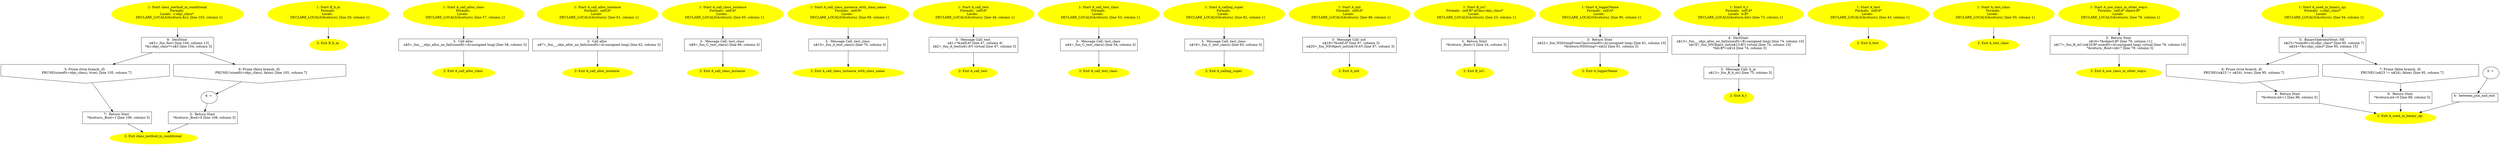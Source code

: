 /* @generated */
digraph cfg {
"class_method_in_conditional.2a19b0bd8eafdb3235f52585a49ef84a_1" [label="1: Start class_method_in_conditional\nFormals: \nLocals:  c:objc_class* \n   DECLARE_LOCALS(&return,&c); [line 103, column 1]\n " color=yellow style=filled]
	

	 "class_method_in_conditional.2a19b0bd8eafdb3235f52585a49ef84a_1" -> "class_method_in_conditional.2a19b0bd8eafdb3235f52585a49ef84a_8" ;
"class_method_in_conditional.2a19b0bd8eafdb3235f52585a49ef84a_2" [label="2: Exit class_method_in_conditional \n  " color=yellow style=filled]
	

"class_method_in_conditional.2a19b0bd8eafdb3235f52585a49ef84a_3" [label="3:  Return Stmt \n   *&return:_Bool=0 [line 108, column 3]\n " shape="box"]
	

	 "class_method_in_conditional.2a19b0bd8eafdb3235f52585a49ef84a_3" -> "class_method_in_conditional.2a19b0bd8eafdb3235f52585a49ef84a_2" ;
"class_method_in_conditional.2a19b0bd8eafdb3235f52585a49ef84a_4" [label="4: + \n  " ]
	

	 "class_method_in_conditional.2a19b0bd8eafdb3235f52585a49ef84a_4" -> "class_method_in_conditional.2a19b0bd8eafdb3235f52585a49ef84a_3" ;
"class_method_in_conditional.2a19b0bd8eafdb3235f52585a49ef84a_5" [label="5: Prune (true branch, if) \n   PRUNE(sizeof(t=objc_class), true); [line 105, column 7]\n " shape="invhouse"]
	

	 "class_method_in_conditional.2a19b0bd8eafdb3235f52585a49ef84a_5" -> "class_method_in_conditional.2a19b0bd8eafdb3235f52585a49ef84a_7" ;
"class_method_in_conditional.2a19b0bd8eafdb3235f52585a49ef84a_6" [label="6: Prune (false branch, if) \n   PRUNE(!sizeof(t=objc_class), false); [line 105, column 7]\n " shape="invhouse"]
	

	 "class_method_in_conditional.2a19b0bd8eafdb3235f52585a49ef84a_6" -> "class_method_in_conditional.2a19b0bd8eafdb3235f52585a49ef84a_4" ;
"class_method_in_conditional.2a19b0bd8eafdb3235f52585a49ef84a_7" [label="7:  Return Stmt \n   *&return:_Bool=1 [line 106, column 5]\n " shape="box"]
	

	 "class_method_in_conditional.2a19b0bd8eafdb3235f52585a49ef84a_7" -> "class_method_in_conditional.2a19b0bd8eafdb3235f52585a49ef84a_2" ;
"class_method_in_conditional.2a19b0bd8eafdb3235f52585a49ef84a_8" [label="8:  DeclStmt \n   n$3=_fun_foo() [line 104, column 13]\n  *&c:objc_class*=n$3 [line 104, column 3]\n " shape="box"]
	

	 "class_method_in_conditional.2a19b0bd8eafdb3235f52585a49ef84a_8" -> "class_method_in_conditional.2a19b0bd8eafdb3235f52585a49ef84a_5" ;
	 "class_method_in_conditional.2a19b0bd8eafdb3235f52585a49ef84a_8" -> "class_method_in_conditional.2a19b0bd8eafdb3235f52585a49ef84a_6" ;
"b_m#B#class.82af96ad418803b2f96fc1bfa1572c10_1" [label="1: Start B_b_m\nFormals: \nLocals:  \n   DECLARE_LOCALS(&return); [line 20, column 1]\n " color=yellow style=filled]
	

	 "b_m#B#class.82af96ad418803b2f96fc1bfa1572c10_1" -> "b_m#B#class.82af96ad418803b2f96fc1bfa1572c10_2" ;
"b_m#B#class.82af96ad418803b2f96fc1bfa1572c10_2" [label="2: Exit B_b_m \n  " color=yellow style=filled]
	

"call_alloc_class#A#class.0cef99601cab56333305f5f96f227079_1" [label="1: Start A_call_alloc_class\nFormals: \nLocals:  \n   DECLARE_LOCALS(&return); [line 57, column 1]\n " color=yellow style=filled]
	

	 "call_alloc_class#A#class.0cef99601cab56333305f5f96f227079_1" -> "call_alloc_class#A#class.0cef99601cab56333305f5f96f227079_3" ;
"call_alloc_class#A#class.0cef99601cab56333305f5f96f227079_2" [label="2: Exit A_call_alloc_class \n  " color=yellow style=filled]
	

"call_alloc_class#A#class.0cef99601cab56333305f5f96f227079_3" [label="3:  Call alloc \n   n$5=_fun___objc_alloc_no_fail(sizeof(t=A):unsigned long) [line 58, column 3]\n " shape="box"]
	

	 "call_alloc_class#A#class.0cef99601cab56333305f5f96f227079_3" -> "call_alloc_class#A#class.0cef99601cab56333305f5f96f227079_2" ;
"call_alloc_instance#A#instance.70a20314d55f22fb46408deb70d9aabb_1" [label="1: Start A_call_alloc_instance\nFormals:  self:A*\nLocals:  \n   DECLARE_LOCALS(&return); [line 61, column 1]\n " color=yellow style=filled]
	

	 "call_alloc_instance#A#instance.70a20314d55f22fb46408deb70d9aabb_1" -> "call_alloc_instance#A#instance.70a20314d55f22fb46408deb70d9aabb_3" ;
"call_alloc_instance#A#instance.70a20314d55f22fb46408deb70d9aabb_2" [label="2: Exit A_call_alloc_instance \n  " color=yellow style=filled]
	

"call_alloc_instance#A#instance.70a20314d55f22fb46408deb70d9aabb_3" [label="3:  Call alloc \n   n$7=_fun___objc_alloc_no_fail(sizeof(t=A):unsigned long) [line 62, column 3]\n " shape="box"]
	

	 "call_alloc_instance#A#instance.70a20314d55f22fb46408deb70d9aabb_3" -> "call_alloc_instance#A#instance.70a20314d55f22fb46408deb70d9aabb_2" ;
"call_class_instance#A#instance.eb1ae02cd94582eb1fc7cb426794f9f0_1" [label="1: Start A_call_class_instance\nFormals:  self:A*\nLocals:  \n   DECLARE_LOCALS(&return); [line 65, column 1]\n " color=yellow style=filled]
	

	 "call_class_instance#A#instance.eb1ae02cd94582eb1fc7cb426794f9f0_1" -> "call_class_instance#A#instance.eb1ae02cd94582eb1fc7cb426794f9f0_3" ;
"call_class_instance#A#instance.eb1ae02cd94582eb1fc7cb426794f9f0_2" [label="2: Exit A_call_class_instance \n  " color=yellow style=filled]
	

"call_class_instance#A#instance.eb1ae02cd94582eb1fc7cb426794f9f0_3" [label="3:  Message Call: test_class \n   n$9=_fun_C_test_class() [line 66, column 3]\n " shape="box"]
	

	 "call_class_instance#A#instance.eb1ae02cd94582eb1fc7cb426794f9f0_3" -> "call_class_instance#A#instance.eb1ae02cd94582eb1fc7cb426794f9f0_2" ;
"call_class_instance_with_class_name#A#instance.1baf88c0fb5549c04909fab0bed63c39_1" [label="1: Start A_call_class_instance_with_class_name\nFormals:  self:A*\nLocals:  \n   DECLARE_LOCALS(&return); [line 69, column 1]\n " color=yellow style=filled]
	

	 "call_class_instance_with_class_name#A#instance.1baf88c0fb5549c04909fab0bed63c39_1" -> "call_class_instance_with_class_name#A#instance.1baf88c0fb5549c04909fab0bed63c39_3" ;
"call_class_instance_with_class_name#A#instance.1baf88c0fb5549c04909fab0bed63c39_2" [label="2: Exit A_call_class_instance_with_class_name \n  " color=yellow style=filled]
	

"call_class_instance_with_class_name#A#instance.1baf88c0fb5549c04909fab0bed63c39_3" [label="3:  Message Call: test_class \n   n$10=_fun_A_test_class() [line 70, column 3]\n " shape="box"]
	

	 "call_class_instance_with_class_name#A#instance.1baf88c0fb5549c04909fab0bed63c39_3" -> "call_class_instance_with_class_name#A#instance.1baf88c0fb5549c04909fab0bed63c39_2" ;
"call_test#A#instance.41031d78ab8c6914ebc9851c442cbd4e_1" [label="1: Start A_call_test\nFormals:  self:A*\nLocals:  \n   DECLARE_LOCALS(&return); [line 46, column 1]\n " color=yellow style=filled]
	

	 "call_test#A#instance.41031d78ab8c6914ebc9851c442cbd4e_1" -> "call_test#A#instance.41031d78ab8c6914ebc9851c442cbd4e_3" ;
"call_test#A#instance.41031d78ab8c6914ebc9851c442cbd4e_2" [label="2: Exit A_call_test \n  " color=yellow style=filled]
	

"call_test#A#instance.41031d78ab8c6914ebc9851c442cbd4e_3" [label="3:  Message Call: test \n   n$1=*&self:A* [line 47, column 4]\n  n$2=_fun_A_test(n$1:A*) virtual [line 47, column 3]\n " shape="box"]
	

	 "call_test#A#instance.41031d78ab8c6914ebc9851c442cbd4e_3" -> "call_test#A#instance.41031d78ab8c6914ebc9851c442cbd4e_2" ;
"call_test_class#A#class.cc4e8c6ada1c4f85dad976d179e36c9a_1" [label="1: Start A_call_test_class\nFormals: \nLocals:  \n   DECLARE_LOCALS(&return); [line 53, column 1]\n " color=yellow style=filled]
	

	 "call_test_class#A#class.cc4e8c6ada1c4f85dad976d179e36c9a_1" -> "call_test_class#A#class.cc4e8c6ada1c4f85dad976d179e36c9a_3" ;
"call_test_class#A#class.cc4e8c6ada1c4f85dad976d179e36c9a_2" [label="2: Exit A_call_test_class \n  " color=yellow style=filled]
	

"call_test_class#A#class.cc4e8c6ada1c4f85dad976d179e36c9a_3" [label="3:  Message Call: test_class \n   n$4=_fun_C_test_class() [line 54, column 3]\n " shape="box"]
	

	 "call_test_class#A#class.cc4e8c6ada1c4f85dad976d179e36c9a_3" -> "call_test_class#A#class.cc4e8c6ada1c4f85dad976d179e36c9a_2" ;
"calling_super#A#class.0edc1d1d1c4ade7cd9adaa77e7322ad1_1" [label="1: Start A_calling_super\nFormals: \nLocals:  \n   DECLARE_LOCALS(&return); [line 82, column 1]\n " color=yellow style=filled]
	

	 "calling_super#A#class.0edc1d1d1c4ade7cd9adaa77e7322ad1_1" -> "calling_super#A#class.0edc1d1d1c4ade7cd9adaa77e7322ad1_3" ;
"calling_super#A#class.0edc1d1d1c4ade7cd9adaa77e7322ad1_2" [label="2: Exit A_calling_super \n  " color=yellow style=filled]
	

"calling_super#A#class.0edc1d1d1c4ade7cd9adaa77e7322ad1_3" [label="3:  Message Call: test_class \n   n$18=_fun_C_test_class() [line 83, column 3]\n " shape="box"]
	

	 "calling_super#A#class.0edc1d1d1c4ade7cd9adaa77e7322ad1_3" -> "calling_super#A#class.0edc1d1d1c4ade7cd9adaa77e7322ad1_2" ;
"init#A#instance.eee79aaaddd644404e17691a7e7d809a_1" [label="1: Start A_init\nFormals:  self:A*\nLocals:  \n   DECLARE_LOCALS(&return); [line 86, column 1]\n " color=yellow style=filled]
	

	 "init#A#instance.eee79aaaddd644404e17691a7e7d809a_1" -> "init#A#instance.eee79aaaddd644404e17691a7e7d809a_3" ;
"init#A#instance.eee79aaaddd644404e17691a7e7d809a_2" [label="2: Exit A_init \n  " color=yellow style=filled]
	

"init#A#instance.eee79aaaddd644404e17691a7e7d809a_3" [label="3:  Message Call: init \n   n$19=*&self:A* [line 87, column 3]\n  n$20=_fun_NSObject_init(n$19:A*) [line 87, column 3]\n " shape="box"]
	

	 "init#A#instance.eee79aaaddd644404e17691a7e7d809a_3" -> "init#A#instance.eee79aaaddd644404e17691a7e7d809a_2" ;
"isC:#B#instance.d3c47b42de9626ee49d20d57a1f26839_1" [label="1: Start B_isC:\nFormals:  self:B* aClass:objc_class*\nLocals:  \n   DECLARE_LOCALS(&return); [line 23, column 1]\n " color=yellow style=filled]
	

	 "isC:#B#instance.d3c47b42de9626ee49d20d57a1f26839_1" -> "isC:#B#instance.d3c47b42de9626ee49d20d57a1f26839_3" ;
"isC:#B#instance.d3c47b42de9626ee49d20d57a1f26839_2" [label="2: Exit B_isC: \n  " color=yellow style=filled]
	

"isC:#B#instance.d3c47b42de9626ee49d20d57a1f26839_3" [label="3:  Return Stmt \n   *&return:_Bool=1 [line 24, column 3]\n " shape="box"]
	

	 "isC:#B#instance.d3c47b42de9626ee49d20d57a1f26839_3" -> "isC:#B#instance.d3c47b42de9626ee49d20d57a1f26839_2" ;
"loggerName#A#instance.36b9a42412bcf7d8d3f8397eb2bcb555_1" [label="1: Start A_loggerName\nFormals:  self:A*\nLocals:  \n   DECLARE_LOCALS(&return); [line 90, column 1]\n " color=yellow style=filled]
	

	 "loggerName#A#instance.36b9a42412bcf7d8d3f8397eb2bcb555_1" -> "loggerName#A#instance.36b9a42412bcf7d8d3f8397eb2bcb555_3" ;
"loggerName#A#instance.36b9a42412bcf7d8d3f8397eb2bcb555_2" [label="2: Exit A_loggerName \n  " color=yellow style=filled]
	

"loggerName#A#instance.36b9a42412bcf7d8d3f8397eb2bcb555_3" [label="3:  Return Stmt \n   n$22=_fun_NSStringFromClass(sizeof(t=A):unsigned long) [line 91, column 10]\n  *&return:NSString*=n$22 [line 91, column 3]\n " shape="box"]
	

	 "loggerName#A#instance.36b9a42412bcf7d8d3f8397eb2bcb555_3" -> "loggerName#A#instance.36b9a42412bcf7d8d3f8397eb2bcb555_2" ;
"t#A#instance.e31b9a7bced712626784e2860af1a31b_1" [label="1: Start A_t\nFormals:  self:A*\nLocals:  b:B* \n   DECLARE_LOCALS(&return,&b); [line 73, column 1]\n " color=yellow style=filled]
	

	 "t#A#instance.e31b9a7bced712626784e2860af1a31b_1" -> "t#A#instance.e31b9a7bced712626784e2860af1a31b_4" ;
"t#A#instance.e31b9a7bced712626784e2860af1a31b_2" [label="2: Exit A_t \n  " color=yellow style=filled]
	

"t#A#instance.e31b9a7bced712626784e2860af1a31b_3" [label="3:  Message Call: b_m \n   n$12=_fun_B_b_m() [line 75, column 3]\n " shape="box"]
	

	 "t#A#instance.e31b9a7bced712626784e2860af1a31b_3" -> "t#A#instance.e31b9a7bced712626784e2860af1a31b_2" ;
"t#A#instance.e31b9a7bced712626784e2860af1a31b_4" [label="4:  DeclStmt \n   n$13=_fun___objc_alloc_no_fail(sizeof(t=B):unsigned long) [line 74, column 10]\n  n$14=_fun_NSObject_init(n$13:B*) virtual [line 74, column 10]\n  *&b:B*=n$14 [line 74, column 3]\n " shape="box"]
	

	 "t#A#instance.e31b9a7bced712626784e2860af1a31b_4" -> "t#A#instance.e31b9a7bced712626784e2860af1a31b_3" ;
"test#A#instance.561395dd5ffb844cbbb6c52cf21ce047_1" [label="1: Start A_test\nFormals:  self:A*\nLocals:  \n   DECLARE_LOCALS(&return); [line 43, column 1]\n " color=yellow style=filled]
	

	 "test#A#instance.561395dd5ffb844cbbb6c52cf21ce047_1" -> "test#A#instance.561395dd5ffb844cbbb6c52cf21ce047_2" ;
"test#A#instance.561395dd5ffb844cbbb6c52cf21ce047_2" [label="2: Exit A_test \n  " color=yellow style=filled]
	

"test_class#A#class.97324b18f626e66a3c32cec03286eb8d_1" [label="1: Start A_test_class\nFormals: \nLocals:  \n   DECLARE_LOCALS(&return); [line 50, column 1]\n " color=yellow style=filled]
	

	 "test_class#A#class.97324b18f626e66a3c32cec03286eb8d_1" -> "test_class#A#class.97324b18f626e66a3c32cec03286eb8d_2" ;
"test_class#A#class.97324b18f626e66a3c32cec03286eb8d_2" [label="2: Exit A_test_class \n  " color=yellow style=filled]
	

"use_class_in_other_ways:#A#instance.cbf4e00d3f8c81248ee881a47ed7e84f_1" [label="1: Start A_use_class_in_other_ways:\nFormals:  self:A* object:B*\nLocals:  \n   DECLARE_LOCALS(&return); [line 78, column 1]\n " color=yellow style=filled]
	

	 "use_class_in_other_ways:#A#instance.cbf4e00d3f8c81248ee881a47ed7e84f_1" -> "use_class_in_other_ways:#A#instance.cbf4e00d3f8c81248ee881a47ed7e84f_3" ;
"use_class_in_other_ways:#A#instance.cbf4e00d3f8c81248ee881a47ed7e84f_2" [label="2: Exit A_use_class_in_other_ways: \n  " color=yellow style=filled]
	

"use_class_in_other_ways:#A#instance.cbf4e00d3f8c81248ee881a47ed7e84f_3" [label="3:  Return Stmt \n   n$16=*&object:B* [line 79, column 11]\n  n$17=_fun_B_isC:(n$16:B*,sizeof(t=A):unsigned long) virtual [line 79, column 10]\n  *&return:_Bool=n$17 [line 79, column 3]\n " shape="box"]
	

	 "use_class_in_other_ways:#A#instance.cbf4e00d3f8c81248ee881a47ed7e84f_3" -> "use_class_in_other_ways:#A#instance.cbf4e00d3f8c81248ee881a47ed7e84f_2" ;
"used_in_binary_op:#A#class.9f855a338b344f4b5060d2d4a2a955ed_1" [label="1: Start A_used_in_binary_op:\nFormals:  c:objc_class*\nLocals:  \n   DECLARE_LOCALS(&return); [line 94, column 1]\n " color=yellow style=filled]
	

	 "used_in_binary_op:#A#class.9f855a338b344f4b5060d2d4a2a955ed_1" -> "used_in_binary_op:#A#class.9f855a338b344f4b5060d2d4a2a955ed_5" ;
"used_in_binary_op:#A#class.9f855a338b344f4b5060d2d4a2a955ed_2" [label="2: Exit A_used_in_binary_op: \n  " color=yellow style=filled]
	

"used_in_binary_op:#A#class.9f855a338b344f4b5060d2d4a2a955ed_3" [label="3: + \n  " ]
	

	 "used_in_binary_op:#A#class.9f855a338b344f4b5060d2d4a2a955ed_3" -> "used_in_binary_op:#A#class.9f855a338b344f4b5060d2d4a2a955ed_4" ;
"used_in_binary_op:#A#class.9f855a338b344f4b5060d2d4a2a955ed_4" [label="4:  between_join_and_exit \n  " shape="box"]
	

	 "used_in_binary_op:#A#class.9f855a338b344f4b5060d2d4a2a955ed_4" -> "used_in_binary_op:#A#class.9f855a338b344f4b5060d2d4a2a955ed_2" ;
"used_in_binary_op:#A#class.9f855a338b344f4b5060d2d4a2a955ed_5" [label="5:  BinaryOperatorStmt: NE \n   n$23=*sizeof(t=A):objc_class* [line 95, column 7]\n  n$24=*&c:objc_class* [line 95, column 15]\n " shape="box"]
	

	 "used_in_binary_op:#A#class.9f855a338b344f4b5060d2d4a2a955ed_5" -> "used_in_binary_op:#A#class.9f855a338b344f4b5060d2d4a2a955ed_6" ;
	 "used_in_binary_op:#A#class.9f855a338b344f4b5060d2d4a2a955ed_5" -> "used_in_binary_op:#A#class.9f855a338b344f4b5060d2d4a2a955ed_7" ;
"used_in_binary_op:#A#class.9f855a338b344f4b5060d2d4a2a955ed_6" [label="6: Prune (true branch, if) \n   PRUNE((n$23 != n$24), true); [line 95, column 7]\n " shape="invhouse"]
	

	 "used_in_binary_op:#A#class.9f855a338b344f4b5060d2d4a2a955ed_6" -> "used_in_binary_op:#A#class.9f855a338b344f4b5060d2d4a2a955ed_8" ;
"used_in_binary_op:#A#class.9f855a338b344f4b5060d2d4a2a955ed_7" [label="7: Prune (false branch, if) \n   PRUNE(!(n$23 != n$24), false); [line 95, column 7]\n " shape="invhouse"]
	

	 "used_in_binary_op:#A#class.9f855a338b344f4b5060d2d4a2a955ed_7" -> "used_in_binary_op:#A#class.9f855a338b344f4b5060d2d4a2a955ed_9" ;
"used_in_binary_op:#A#class.9f855a338b344f4b5060d2d4a2a955ed_8" [label="8:  Return Stmt \n   *&return:int=1 [line 96, column 5]\n " shape="box"]
	

	 "used_in_binary_op:#A#class.9f855a338b344f4b5060d2d4a2a955ed_8" -> "used_in_binary_op:#A#class.9f855a338b344f4b5060d2d4a2a955ed_2" ;
"used_in_binary_op:#A#class.9f855a338b344f4b5060d2d4a2a955ed_9" [label="9:  Return Stmt \n   *&return:int=0 [line 98, column 5]\n " shape="box"]
	

	 "used_in_binary_op:#A#class.9f855a338b344f4b5060d2d4a2a955ed_9" -> "used_in_binary_op:#A#class.9f855a338b344f4b5060d2d4a2a955ed_2" ;
}

